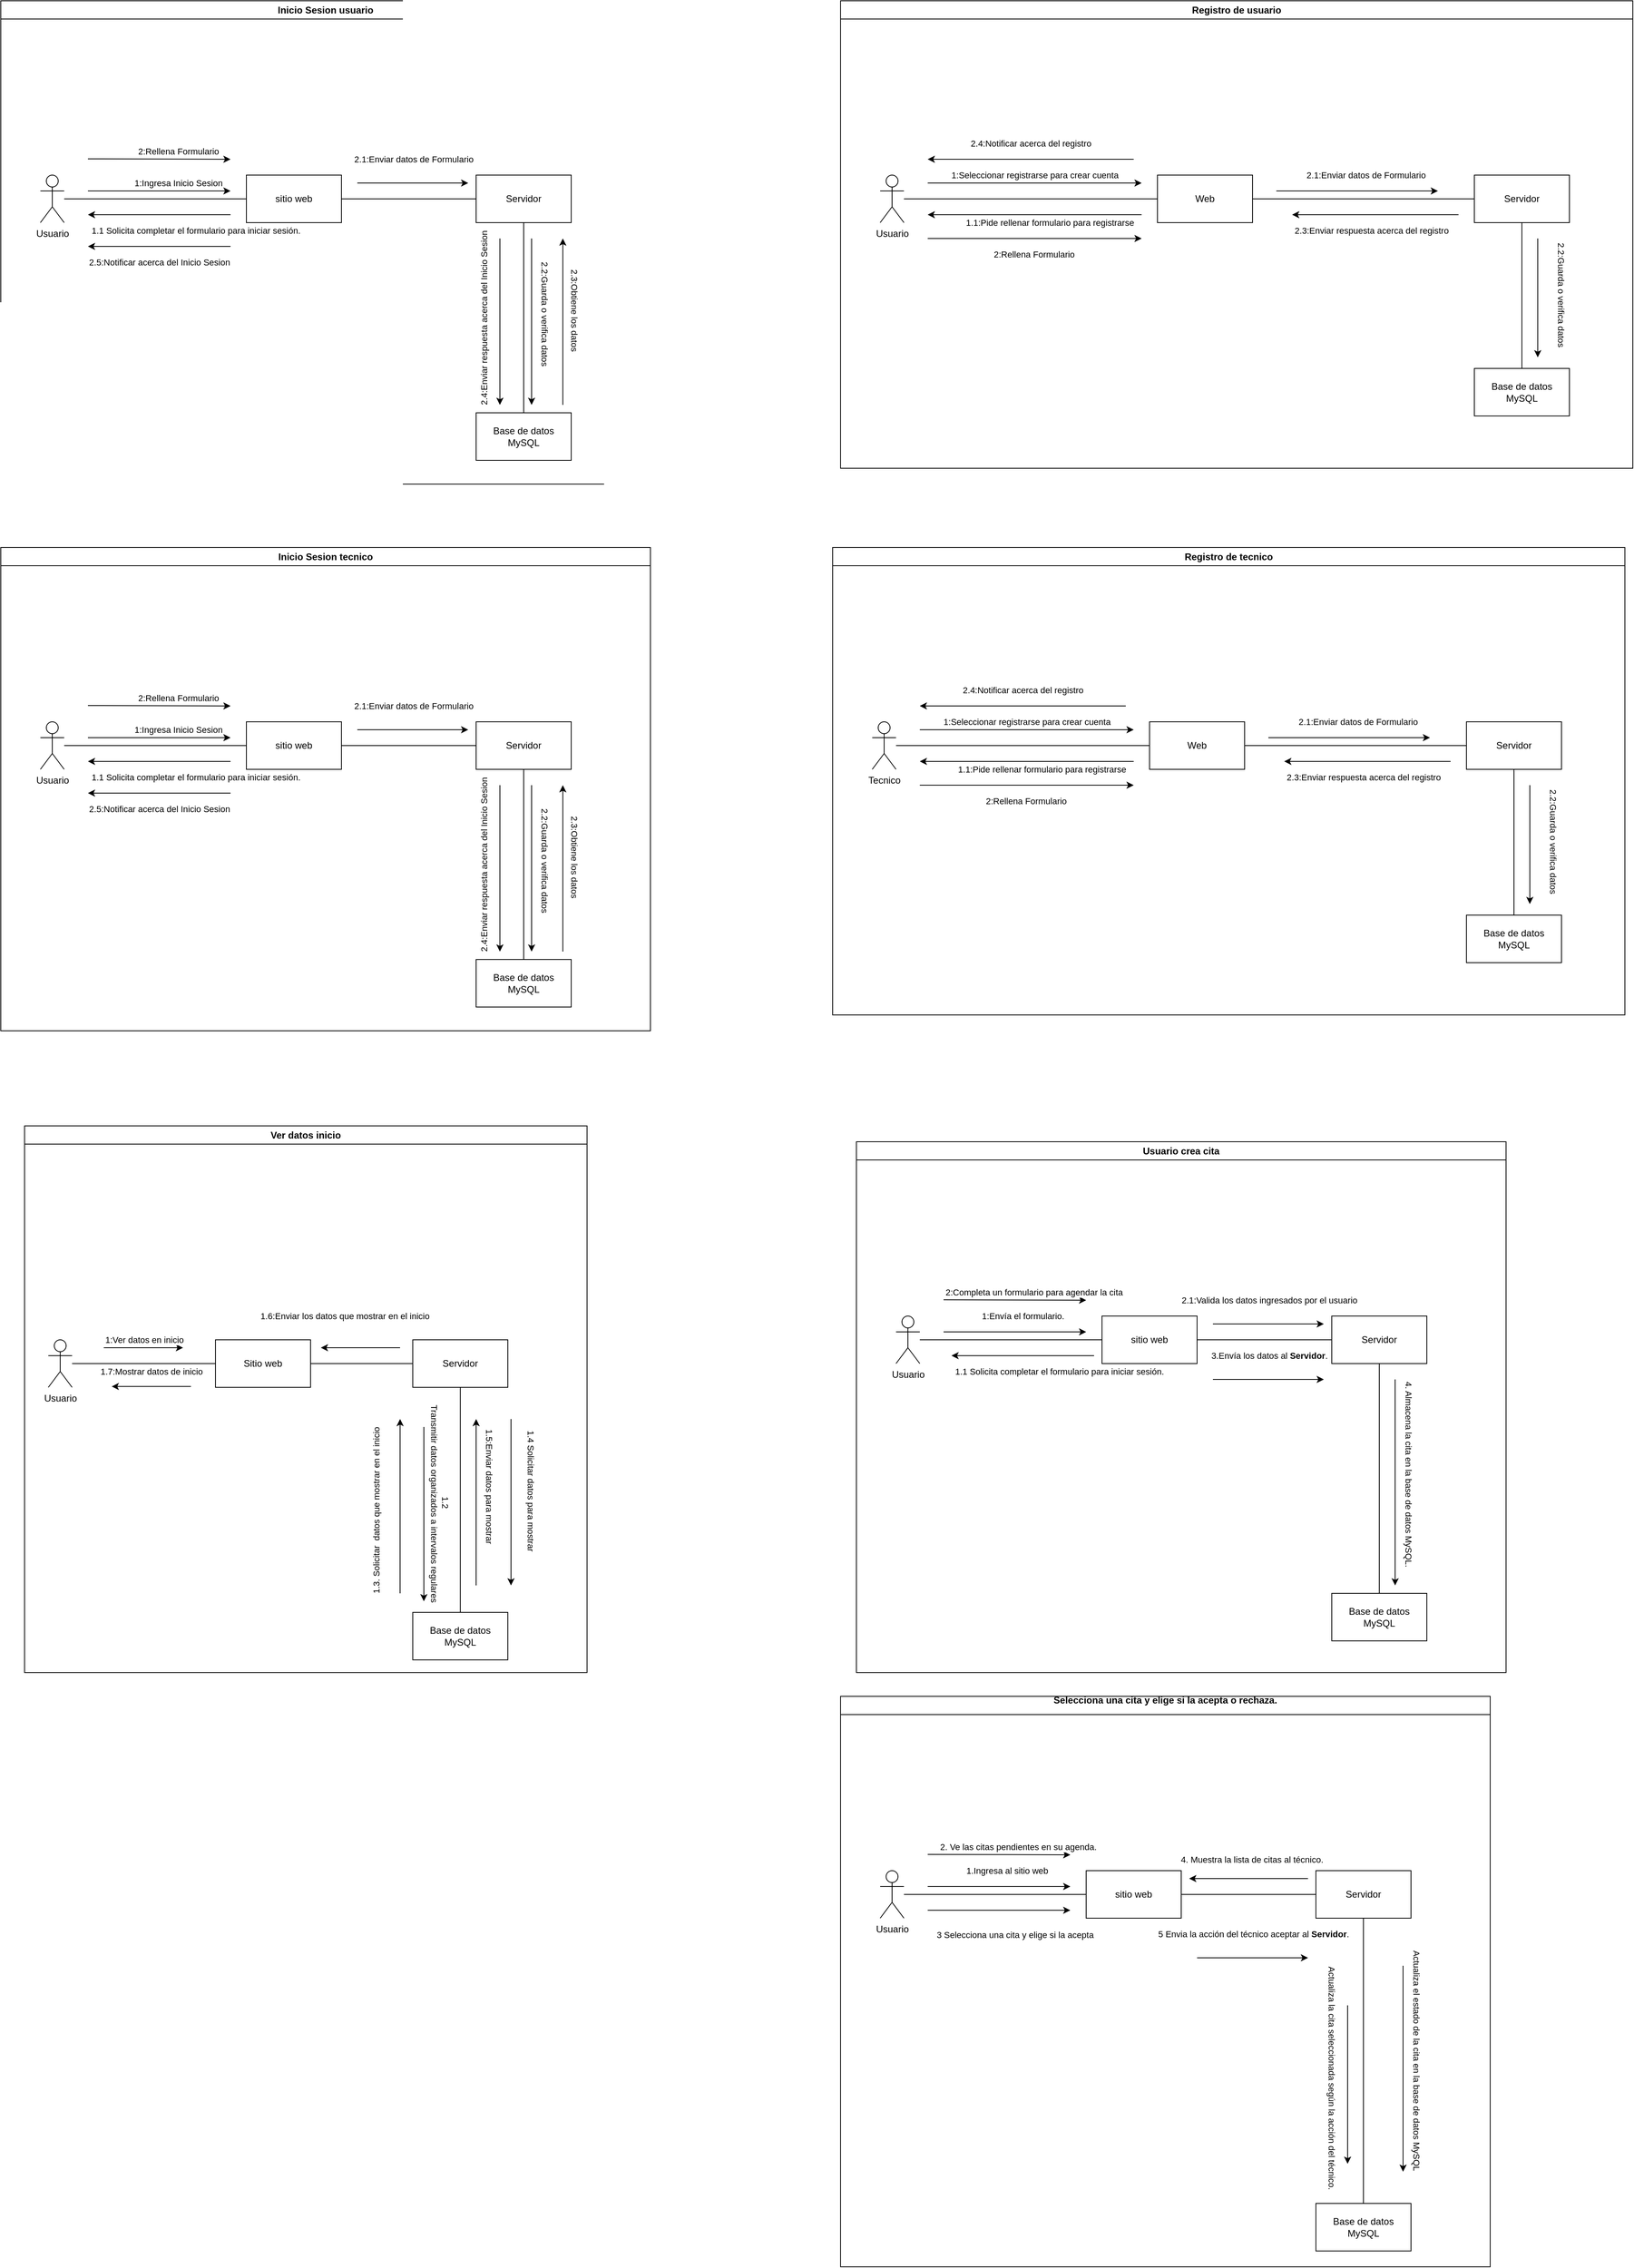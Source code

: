 <mxfile scale="1" border="0" version="24.7.17">
  <diagram id="C5RBs43oDa-KdzZeNtuy" name="Page-1">
    <mxGraphModel dx="3500" dy="1900" grid="1" gridSize="10" guides="1" tooltips="1" connect="1" arrows="1" fold="1" page="1" pageScale="1" pageWidth="827" pageHeight="1169" math="0" shadow="0">
      <root>
        <mxCell id="WIyWlLk6GJQsqaUBKTNV-0" />
        <mxCell id="WIyWlLk6GJQsqaUBKTNV-1" parent="WIyWlLk6GJQsqaUBKTNV-0" />
        <mxCell id="FPn4CzaLcbDFCUE1_Qr--196" value="Registro de usuario" style="swimlane;whiteSpace=wrap;html=1;" parent="WIyWlLk6GJQsqaUBKTNV-1" vertex="1">
          <mxGeometry x="1090" y="600" width="1000" height="590" as="geometry" />
        </mxCell>
        <mxCell id="FPn4CzaLcbDFCUE1_Qr--197" value="Web" style="rounded=0;whiteSpace=wrap;html=1;" parent="FPn4CzaLcbDFCUE1_Qr--196" vertex="1">
          <mxGeometry x="400" y="220" width="120" height="60" as="geometry" />
        </mxCell>
        <mxCell id="FPn4CzaLcbDFCUE1_Qr--198" value="Usuario" style="shape=umlActor;verticalLabelPosition=bottom;verticalAlign=top;html=1;outlineConnect=0;" parent="FPn4CzaLcbDFCUE1_Qr--196" vertex="1">
          <mxGeometry x="50" y="220" width="30" height="60" as="geometry" />
        </mxCell>
        <mxCell id="FPn4CzaLcbDFCUE1_Qr--199" value="" style="endArrow=none;html=1;rounded=0;" parent="FPn4CzaLcbDFCUE1_Qr--196" source="FPn4CzaLcbDFCUE1_Qr--198" target="FPn4CzaLcbDFCUE1_Qr--197" edge="1">
          <mxGeometry width="50" height="50" relative="1" as="geometry">
            <mxPoint x="300" y="220" as="sourcePoint" />
            <mxPoint x="350" y="170" as="targetPoint" />
          </mxGeometry>
        </mxCell>
        <mxCell id="FPn4CzaLcbDFCUE1_Qr--200" value="" style="endArrow=classic;html=1;rounded=0;" parent="FPn4CzaLcbDFCUE1_Qr--196" edge="1">
          <mxGeometry width="50" height="50" relative="1" as="geometry">
            <mxPoint x="110" y="230" as="sourcePoint" />
            <mxPoint x="380" y="230" as="targetPoint" />
          </mxGeometry>
        </mxCell>
        <mxCell id="FPn4CzaLcbDFCUE1_Qr--201" value="1:Seleccionar registrarse para crear cuenta" style="edgeLabel;html=1;align=center;verticalAlign=middle;resizable=0;points=[];" parent="FPn4CzaLcbDFCUE1_Qr--200" vertex="1" connectable="0">
          <mxGeometry x="-0.022" y="3" relative="1" as="geometry">
            <mxPoint x="3" y="-7" as="offset" />
          </mxGeometry>
        </mxCell>
        <mxCell id="FPn4CzaLcbDFCUE1_Qr--202" value="Base de datos MySQL" style="rounded=0;whiteSpace=wrap;html=1;" parent="FPn4CzaLcbDFCUE1_Qr--196" vertex="1">
          <mxGeometry x="800" y="464" width="120" height="60" as="geometry" />
        </mxCell>
        <mxCell id="FPn4CzaLcbDFCUE1_Qr--203" value="Servidor" style="rounded=0;whiteSpace=wrap;html=1;" parent="FPn4CzaLcbDFCUE1_Qr--196" vertex="1">
          <mxGeometry x="800" y="220" width="120" height="60" as="geometry" />
        </mxCell>
        <mxCell id="FPn4CzaLcbDFCUE1_Qr--204" value="" style="endArrow=classic;html=1;rounded=0;" parent="FPn4CzaLcbDFCUE1_Qr--196" edge="1">
          <mxGeometry width="50" height="50" relative="1" as="geometry">
            <mxPoint x="380" y="270" as="sourcePoint" />
            <mxPoint x="110" y="270" as="targetPoint" />
          </mxGeometry>
        </mxCell>
        <mxCell id="FPn4CzaLcbDFCUE1_Qr--205" value="1.1:Pide rellenar formulario para registrarse" style="edgeLabel;html=1;align=center;verticalAlign=middle;resizable=0;points=[];" parent="FPn4CzaLcbDFCUE1_Qr--204" vertex="1" connectable="0">
          <mxGeometry x="-0.022" y="3" relative="1" as="geometry">
            <mxPoint x="16" y="7" as="offset" />
          </mxGeometry>
        </mxCell>
        <mxCell id="FPn4CzaLcbDFCUE1_Qr--206" value="" style="endArrow=classic;html=1;rounded=0;" parent="FPn4CzaLcbDFCUE1_Qr--196" edge="1">
          <mxGeometry width="50" height="50" relative="1" as="geometry">
            <mxPoint x="110" y="300" as="sourcePoint" />
            <mxPoint x="380" y="300" as="targetPoint" />
          </mxGeometry>
        </mxCell>
        <mxCell id="FPn4CzaLcbDFCUE1_Qr--207" value="2:Rellena Formulario" style="edgeLabel;html=1;align=center;verticalAlign=middle;resizable=0;points=[];" parent="FPn4CzaLcbDFCUE1_Qr--206" vertex="1" connectable="0">
          <mxGeometry x="-0.022" y="3" relative="1" as="geometry">
            <mxPoint x="2" y="23" as="offset" />
          </mxGeometry>
        </mxCell>
        <mxCell id="FPn4CzaLcbDFCUE1_Qr--208" value="" style="endArrow=none;html=1;rounded=0;exitX=1;exitY=0.5;exitDx=0;exitDy=0;" parent="FPn4CzaLcbDFCUE1_Qr--196" source="FPn4CzaLcbDFCUE1_Qr--197" target="FPn4CzaLcbDFCUE1_Qr--203" edge="1">
          <mxGeometry width="50" height="50" relative="1" as="geometry">
            <mxPoint x="430" y="220" as="sourcePoint" />
            <mxPoint x="490" y="150" as="targetPoint" />
          </mxGeometry>
        </mxCell>
        <mxCell id="FPn4CzaLcbDFCUE1_Qr--209" value="" style="endArrow=classic;html=1;rounded=0;" parent="FPn4CzaLcbDFCUE1_Qr--196" edge="1">
          <mxGeometry width="50" height="50" relative="1" as="geometry">
            <mxPoint x="550" y="240" as="sourcePoint" />
            <mxPoint x="754" y="240" as="targetPoint" />
          </mxGeometry>
        </mxCell>
        <mxCell id="FPn4CzaLcbDFCUE1_Qr--210" value="2.1:Enviar datos de Formulario" style="edgeLabel;html=1;align=center;verticalAlign=middle;resizable=0;points=[];rotation=0;" parent="FPn4CzaLcbDFCUE1_Qr--209" vertex="1" connectable="0">
          <mxGeometry x="-0.022" y="3" relative="1" as="geometry">
            <mxPoint x="13" y="-17" as="offset" />
          </mxGeometry>
        </mxCell>
        <mxCell id="FPn4CzaLcbDFCUE1_Qr--211" value="" style="endArrow=none;html=1;rounded=0;" parent="FPn4CzaLcbDFCUE1_Qr--196" source="FPn4CzaLcbDFCUE1_Qr--202" target="FPn4CzaLcbDFCUE1_Qr--203" edge="1">
          <mxGeometry width="50" height="50" relative="1" as="geometry">
            <mxPoint x="590" y="210" as="sourcePoint" />
            <mxPoint x="695" y="120" as="targetPoint" />
          </mxGeometry>
        </mxCell>
        <mxCell id="FPn4CzaLcbDFCUE1_Qr--212" value="" style="endArrow=classic;html=1;rounded=0;" parent="FPn4CzaLcbDFCUE1_Qr--196" edge="1">
          <mxGeometry width="50" height="50" relative="1" as="geometry">
            <mxPoint x="780" y="270" as="sourcePoint" />
            <mxPoint x="570" y="270" as="targetPoint" />
          </mxGeometry>
        </mxCell>
        <mxCell id="FPn4CzaLcbDFCUE1_Qr--213" value="2.3:Enviar respuesta acerca del registro" style="edgeLabel;html=1;align=center;verticalAlign=middle;resizable=0;points=[];rotation=0;" parent="FPn4CzaLcbDFCUE1_Qr--212" vertex="1" connectable="0">
          <mxGeometry x="-0.022" y="3" relative="1" as="geometry">
            <mxPoint x="-8" y="17" as="offset" />
          </mxGeometry>
        </mxCell>
        <mxCell id="FPn4CzaLcbDFCUE1_Qr--214" value="" style="endArrow=classic;html=1;rounded=0;" parent="FPn4CzaLcbDFCUE1_Qr--196" edge="1">
          <mxGeometry width="50" height="50" relative="1" as="geometry">
            <mxPoint x="370" y="200" as="sourcePoint" />
            <mxPoint x="110" y="200" as="targetPoint" />
          </mxGeometry>
        </mxCell>
        <mxCell id="FPn4CzaLcbDFCUE1_Qr--215" value="2.4:Notificar acerca del registro" style="edgeLabel;html=1;align=center;verticalAlign=middle;resizable=0;points=[];" parent="FPn4CzaLcbDFCUE1_Qr--214" vertex="1" connectable="0">
          <mxGeometry x="-0.022" y="3" relative="1" as="geometry">
            <mxPoint x="-3" y="-23" as="offset" />
          </mxGeometry>
        </mxCell>
        <mxCell id="FPn4CzaLcbDFCUE1_Qr--216" value="" style="endArrow=classic;html=1;rounded=0;" parent="FPn4CzaLcbDFCUE1_Qr--196" edge="1">
          <mxGeometry width="50" height="50" relative="1" as="geometry">
            <mxPoint x="880" y="300" as="sourcePoint" />
            <mxPoint x="880" y="450" as="targetPoint" />
            <Array as="points" />
          </mxGeometry>
        </mxCell>
        <mxCell id="FPn4CzaLcbDFCUE1_Qr--217" value="2.2:Guarda o verifica datos" style="edgeLabel;html=1;align=center;verticalAlign=middle;resizable=0;points=[];rotation=90;" parent="FPn4CzaLcbDFCUE1_Qr--216" vertex="1" connectable="0">
          <mxGeometry x="-0.022" y="3" relative="1" as="geometry">
            <mxPoint x="27" y="-3" as="offset" />
          </mxGeometry>
        </mxCell>
        <mxCell id="FPn4CzaLcbDFCUE1_Qr--218" value="Inicio Sesion usuario" style="swimlane;whiteSpace=wrap;html=1;" parent="WIyWlLk6GJQsqaUBKTNV-1" vertex="1">
          <mxGeometry x="30" y="600" width="820" height="610" as="geometry" />
        </mxCell>
        <mxCell id="FPn4CzaLcbDFCUE1_Qr--219" value="sitio web" style="rounded=0;whiteSpace=wrap;html=1;" parent="FPn4CzaLcbDFCUE1_Qr--218" vertex="1">
          <mxGeometry x="310" y="220" width="120" height="60" as="geometry" />
        </mxCell>
        <mxCell id="FPn4CzaLcbDFCUE1_Qr--220" value="Usuario" style="shape=umlActor;verticalLabelPosition=bottom;verticalAlign=top;html=1;outlineConnect=0;" parent="FPn4CzaLcbDFCUE1_Qr--218" vertex="1">
          <mxGeometry x="50" y="220" width="30" height="60" as="geometry" />
        </mxCell>
        <mxCell id="FPn4CzaLcbDFCUE1_Qr--221" value="" style="endArrow=none;html=1;rounded=0;" parent="FPn4CzaLcbDFCUE1_Qr--218" source="FPn4CzaLcbDFCUE1_Qr--220" target="FPn4CzaLcbDFCUE1_Qr--219" edge="1">
          <mxGeometry width="50" height="50" relative="1" as="geometry">
            <mxPoint x="300" y="220" as="sourcePoint" />
            <mxPoint x="350" y="170" as="targetPoint" />
          </mxGeometry>
        </mxCell>
        <mxCell id="FPn4CzaLcbDFCUE1_Qr--222" value="" style="endArrow=classic;html=1;rounded=0;" parent="FPn4CzaLcbDFCUE1_Qr--218" edge="1">
          <mxGeometry width="50" height="50" relative="1" as="geometry">
            <mxPoint x="110" y="240" as="sourcePoint" />
            <mxPoint x="290" y="240" as="targetPoint" />
          </mxGeometry>
        </mxCell>
        <mxCell id="FPn4CzaLcbDFCUE1_Qr--223" value="1:Ingresa Inicio Sesion" style="edgeLabel;html=1;align=center;verticalAlign=middle;resizable=0;points=[];" parent="FPn4CzaLcbDFCUE1_Qr--222" vertex="1" connectable="0">
          <mxGeometry x="-0.022" y="3" relative="1" as="geometry">
            <mxPoint x="26" y="-7" as="offset" />
          </mxGeometry>
        </mxCell>
        <mxCell id="FPn4CzaLcbDFCUE1_Qr--224" value="Base de datos&lt;div&gt;MySQL&lt;/div&gt;" style="rounded=0;whiteSpace=wrap;html=1;" parent="FPn4CzaLcbDFCUE1_Qr--218" vertex="1">
          <mxGeometry x="600" y="520" width="120" height="60" as="geometry" />
        </mxCell>
        <mxCell id="FPn4CzaLcbDFCUE1_Qr--225" value="Servidor" style="rounded=0;whiteSpace=wrap;html=1;" parent="FPn4CzaLcbDFCUE1_Qr--218" vertex="1">
          <mxGeometry x="600" y="220" width="120" height="60" as="geometry" />
        </mxCell>
        <mxCell id="FPn4CzaLcbDFCUE1_Qr--226" value="" style="endArrow=classic;html=1;rounded=0;" parent="FPn4CzaLcbDFCUE1_Qr--218" edge="1">
          <mxGeometry width="50" height="50" relative="1" as="geometry">
            <mxPoint x="290" y="270" as="sourcePoint" />
            <mxPoint x="110" y="270" as="targetPoint" />
          </mxGeometry>
        </mxCell>
        <mxCell id="FPn4CzaLcbDFCUE1_Qr--227" value="1.1 Solicita completar el formulario para iniciar sesión." style="edgeLabel;html=1;align=center;verticalAlign=middle;resizable=0;points=[];" parent="FPn4CzaLcbDFCUE1_Qr--226" vertex="1" connectable="0">
          <mxGeometry x="-0.022" y="3" relative="1" as="geometry">
            <mxPoint x="44" y="17" as="offset" />
          </mxGeometry>
        </mxCell>
        <mxCell id="FPn4CzaLcbDFCUE1_Qr--228" value="" style="endArrow=classic;html=1;rounded=0;" parent="FPn4CzaLcbDFCUE1_Qr--218" edge="1">
          <mxGeometry width="50" height="50" relative="1" as="geometry">
            <mxPoint x="110" y="199.5" as="sourcePoint" />
            <mxPoint x="290" y="200" as="targetPoint" />
          </mxGeometry>
        </mxCell>
        <mxCell id="FPn4CzaLcbDFCUE1_Qr--229" value="2:Rellena Formulario" style="edgeLabel;html=1;align=center;verticalAlign=middle;resizable=0;points=[];" parent="FPn4CzaLcbDFCUE1_Qr--228" vertex="1" connectable="0">
          <mxGeometry x="-0.022" y="3" relative="1" as="geometry">
            <mxPoint x="26" y="-7" as="offset" />
          </mxGeometry>
        </mxCell>
        <mxCell id="FPn4CzaLcbDFCUE1_Qr--230" value="" style="endArrow=none;html=1;rounded=0;exitX=1;exitY=0.5;exitDx=0;exitDy=0;" parent="FPn4CzaLcbDFCUE1_Qr--218" source="FPn4CzaLcbDFCUE1_Qr--219" target="FPn4CzaLcbDFCUE1_Qr--225" edge="1">
          <mxGeometry width="50" height="50" relative="1" as="geometry">
            <mxPoint x="430" y="220" as="sourcePoint" />
            <mxPoint x="490" y="150" as="targetPoint" />
          </mxGeometry>
        </mxCell>
        <mxCell id="FPn4CzaLcbDFCUE1_Qr--231" value="" style="endArrow=classic;html=1;rounded=0;" parent="FPn4CzaLcbDFCUE1_Qr--218" edge="1">
          <mxGeometry width="50" height="50" relative="1" as="geometry">
            <mxPoint x="450" y="230" as="sourcePoint" />
            <mxPoint x="590" y="230" as="targetPoint" />
          </mxGeometry>
        </mxCell>
        <mxCell id="FPn4CzaLcbDFCUE1_Qr--232" value="2.1:Enviar datos de Formulario" style="edgeLabel;html=1;align=center;verticalAlign=middle;resizable=0;points=[];rotation=0;" parent="FPn4CzaLcbDFCUE1_Qr--231" vertex="1" connectable="0">
          <mxGeometry x="-0.022" y="3" relative="1" as="geometry">
            <mxPoint x="2" y="-27" as="offset" />
          </mxGeometry>
        </mxCell>
        <mxCell id="FPn4CzaLcbDFCUE1_Qr--233" value="" style="endArrow=none;html=1;rounded=0;exitX=0.5;exitY=0;exitDx=0;exitDy=0;" parent="FPn4CzaLcbDFCUE1_Qr--218" source="FPn4CzaLcbDFCUE1_Qr--224" target="FPn4CzaLcbDFCUE1_Qr--225" edge="1">
          <mxGeometry width="50" height="50" relative="1" as="geometry">
            <mxPoint x="577.6" y="320" as="sourcePoint" />
            <mxPoint x="562.4" y="130" as="targetPoint" />
          </mxGeometry>
        </mxCell>
        <mxCell id="FPn4CzaLcbDFCUE1_Qr--234" value="" style="endArrow=classic;html=1;rounded=0;" parent="FPn4CzaLcbDFCUE1_Qr--218" edge="1">
          <mxGeometry width="50" height="50" relative="1" as="geometry">
            <mxPoint x="630" y="300" as="sourcePoint" />
            <mxPoint x="630" y="510" as="targetPoint" />
          </mxGeometry>
        </mxCell>
        <mxCell id="FPn4CzaLcbDFCUE1_Qr--235" value="2.4:Enviar respuesta acerca del Inicio Sesion" style="edgeLabel;html=1;align=center;verticalAlign=middle;resizable=0;points=[];rotation=-90;" parent="FPn4CzaLcbDFCUE1_Qr--234" vertex="1" connectable="0">
          <mxGeometry x="-0.022" y="3" relative="1" as="geometry">
            <mxPoint x="-23" y="-2" as="offset" />
          </mxGeometry>
        </mxCell>
        <mxCell id="FPn4CzaLcbDFCUE1_Qr--236" value="" style="endArrow=classic;html=1;rounded=0;" parent="FPn4CzaLcbDFCUE1_Qr--218" edge="1">
          <mxGeometry width="50" height="50" relative="1" as="geometry">
            <mxPoint x="290" y="310" as="sourcePoint" />
            <mxPoint x="110" y="310" as="targetPoint" />
          </mxGeometry>
        </mxCell>
        <mxCell id="FPn4CzaLcbDFCUE1_Qr--237" value="2.5:Notificar acerca del Inicio Sesion" style="edgeLabel;html=1;align=center;verticalAlign=middle;resizable=0;points=[];" parent="FPn4CzaLcbDFCUE1_Qr--236" vertex="1" connectable="0">
          <mxGeometry x="-0.022" y="3" relative="1" as="geometry">
            <mxPoint x="-2" y="17" as="offset" />
          </mxGeometry>
        </mxCell>
        <mxCell id="FPn4CzaLcbDFCUE1_Qr--238" value="" style="endArrow=classic;html=1;rounded=0;" parent="FPn4CzaLcbDFCUE1_Qr--218" edge="1">
          <mxGeometry width="50" height="50" relative="1" as="geometry">
            <mxPoint x="670" y="300" as="sourcePoint" />
            <mxPoint x="670" y="510" as="targetPoint" />
            <Array as="points" />
          </mxGeometry>
        </mxCell>
        <mxCell id="FPn4CzaLcbDFCUE1_Qr--239" value="2.2:Guarda o verifica datos" style="edgeLabel;html=1;align=center;verticalAlign=middle;resizable=0;points=[];rotation=90;" parent="FPn4CzaLcbDFCUE1_Qr--238" vertex="1" connectable="0">
          <mxGeometry x="-0.022" y="3" relative="1" as="geometry">
            <mxPoint x="14" y="-8" as="offset" />
          </mxGeometry>
        </mxCell>
        <mxCell id="FPn4CzaLcbDFCUE1_Qr--240" value="" style="endArrow=classic;html=1;rounded=0;" parent="FPn4CzaLcbDFCUE1_Qr--218" edge="1">
          <mxGeometry width="50" height="50" relative="1" as="geometry">
            <mxPoint x="709.43" y="510" as="sourcePoint" />
            <mxPoint x="709.43" y="300" as="targetPoint" />
            <Array as="points">
              <mxPoint x="709.43" y="400" />
            </Array>
          </mxGeometry>
        </mxCell>
        <mxCell id="FPn4CzaLcbDFCUE1_Qr--241" value="2.3:Obtiene los datos" style="edgeLabel;html=1;align=center;verticalAlign=middle;resizable=0;points=[];rotation=90;" parent="FPn4CzaLcbDFCUE1_Qr--240" vertex="1" connectable="0">
          <mxGeometry x="-0.022" y="3" relative="1" as="geometry">
            <mxPoint x="18" y="-17" as="offset" />
          </mxGeometry>
        </mxCell>
        <mxCell id="FPn4CzaLcbDFCUE1_Qr--273" value="Ver datos inicio" style="swimlane;whiteSpace=wrap;html=1;" parent="WIyWlLk6GJQsqaUBKTNV-1" vertex="1">
          <mxGeometry x="60" y="2020" width="710" height="690" as="geometry" />
        </mxCell>
        <mxCell id="FPn4CzaLcbDFCUE1_Qr--274" value="Base de datos MySQL" style="rounded=0;whiteSpace=wrap;html=1;" parent="FPn4CzaLcbDFCUE1_Qr--273" vertex="1">
          <mxGeometry x="490" y="614" width="120" height="60" as="geometry" />
        </mxCell>
        <mxCell id="FPn4CzaLcbDFCUE1_Qr--275" value="Sitio web" style="rounded=0;whiteSpace=wrap;html=1;" parent="FPn4CzaLcbDFCUE1_Qr--273" vertex="1">
          <mxGeometry x="241" y="270" width="120" height="60" as="geometry" />
        </mxCell>
        <mxCell id="FPn4CzaLcbDFCUE1_Qr--276" value="Usuario" style="shape=umlActor;verticalLabelPosition=bottom;verticalAlign=top;html=1;outlineConnect=0;" parent="FPn4CzaLcbDFCUE1_Qr--273" vertex="1">
          <mxGeometry x="30" y="270" width="30" height="60" as="geometry" />
        </mxCell>
        <mxCell id="FPn4CzaLcbDFCUE1_Qr--277" value="" style="endArrow=none;html=1;rounded=0;entryX=0;entryY=0.5;entryDx=0;entryDy=0;" parent="FPn4CzaLcbDFCUE1_Qr--273" source="FPn4CzaLcbDFCUE1_Qr--276" target="FPn4CzaLcbDFCUE1_Qr--275" edge="1">
          <mxGeometry width="50" height="50" relative="1" as="geometry">
            <mxPoint x="100" y="270" as="sourcePoint" />
            <mxPoint x="150" y="220" as="targetPoint" />
          </mxGeometry>
        </mxCell>
        <mxCell id="FPn4CzaLcbDFCUE1_Qr--278" value="Servidor" style="rounded=0;whiteSpace=wrap;html=1;" parent="FPn4CzaLcbDFCUE1_Qr--273" vertex="1">
          <mxGeometry x="490" y="270" width="120" height="60" as="geometry" />
        </mxCell>
        <mxCell id="FPn4CzaLcbDFCUE1_Qr--279" value="" style="endArrow=none;html=1;rounded=0;" parent="FPn4CzaLcbDFCUE1_Qr--273" source="FPn4CzaLcbDFCUE1_Qr--275" target="FPn4CzaLcbDFCUE1_Qr--278" edge="1">
          <mxGeometry width="50" height="50" relative="1" as="geometry">
            <mxPoint x="350" y="250" as="sourcePoint" />
            <mxPoint x="400" y="200" as="targetPoint" />
          </mxGeometry>
        </mxCell>
        <mxCell id="FPn4CzaLcbDFCUE1_Qr--280" value="" style="endArrow=none;html=1;rounded=0;" parent="FPn4CzaLcbDFCUE1_Qr--273" source="FPn4CzaLcbDFCUE1_Qr--274" target="FPn4CzaLcbDFCUE1_Qr--278" edge="1">
          <mxGeometry width="50" height="50" relative="1" as="geometry">
            <mxPoint x="480" y="330" as="sourcePoint" />
            <mxPoint x="530" y="280" as="targetPoint" />
          </mxGeometry>
        </mxCell>
        <mxCell id="FPn4CzaLcbDFCUE1_Qr--281" value="" style="endArrow=classic;html=1;rounded=0;" parent="FPn4CzaLcbDFCUE1_Qr--273" edge="1">
          <mxGeometry width="50" height="50" relative="1" as="geometry">
            <mxPoint x="100" y="280" as="sourcePoint" />
            <mxPoint x="200" y="280" as="targetPoint" />
          </mxGeometry>
        </mxCell>
        <mxCell id="FPn4CzaLcbDFCUE1_Qr--282" value="1:Ver datos en inicio" style="edgeLabel;html=1;align=center;verticalAlign=middle;resizable=0;points=[];" parent="FPn4CzaLcbDFCUE1_Qr--281" vertex="1" connectable="0">
          <mxGeometry x="-0.054" y="3" relative="1" as="geometry">
            <mxPoint x="3" y="-7" as="offset" />
          </mxGeometry>
        </mxCell>
        <mxCell id="FPn4CzaLcbDFCUE1_Qr--287" value="" style="endArrow=classic;html=1;rounded=0;" parent="FPn4CzaLcbDFCUE1_Qr--273" edge="1">
          <mxGeometry width="50" height="50" relative="1" as="geometry">
            <mxPoint x="474" y="590" as="sourcePoint" />
            <mxPoint x="474" y="370" as="targetPoint" />
          </mxGeometry>
        </mxCell>
        <mxCell id="FPn4CzaLcbDFCUE1_Qr--288" value="1.3. Solicitar&amp;nbsp; datos que mostrar en el inicio" style="edgeLabel;html=1;align=center;verticalAlign=middle;resizable=0;points=[];rotation=-90;" parent="FPn4CzaLcbDFCUE1_Qr--287" vertex="1" connectable="0">
          <mxGeometry x="0.585" y="4" relative="1" as="geometry">
            <mxPoint x="-26" y="70" as="offset" />
          </mxGeometry>
        </mxCell>
        <mxCell id="FPn4CzaLcbDFCUE1_Qr--289" value="" style="endArrow=classic;html=1;rounded=0;" parent="FPn4CzaLcbDFCUE1_Qr--273" edge="1">
          <mxGeometry width="50" height="50" relative="1" as="geometry">
            <mxPoint x="504" y="380" as="sourcePoint" />
            <mxPoint x="504" y="600" as="targetPoint" />
          </mxGeometry>
        </mxCell>
        <mxCell id="FPn4CzaLcbDFCUE1_Qr--290" value="1.2&amp;nbsp;&lt;div&gt;Transmitir datos organizados a intervalos regulares&lt;/div&gt;" style="edgeLabel;html=1;align=center;verticalAlign=middle;resizable=0;points=[];rotation=90;" parent="FPn4CzaLcbDFCUE1_Qr--289" vertex="1" connectable="0">
          <mxGeometry x="-0.346" relative="1" as="geometry">
            <mxPoint x="20" y="24" as="offset" />
          </mxGeometry>
        </mxCell>
        <mxCell id="FPn4CzaLcbDFCUE1_Qr--291" value="" style="endArrow=classic;html=1;rounded=0;" parent="FPn4CzaLcbDFCUE1_Qr--273" edge="1">
          <mxGeometry width="50" height="50" relative="1" as="geometry">
            <mxPoint x="614" y="370" as="sourcePoint" />
            <mxPoint x="614" y="580" as="targetPoint" />
          </mxGeometry>
        </mxCell>
        <mxCell id="FPn4CzaLcbDFCUE1_Qr--292" value="1.4 Solicitar datos para mostrar" style="edgeLabel;html=1;align=center;verticalAlign=middle;resizable=0;points=[];rotation=90;" parent="FPn4CzaLcbDFCUE1_Qr--291" vertex="1" connectable="0">
          <mxGeometry x="0.383" relative="1" as="geometry">
            <mxPoint x="25" y="-55" as="offset" />
          </mxGeometry>
        </mxCell>
        <mxCell id="FPn4CzaLcbDFCUE1_Qr--293" value="" style="endArrow=classic;html=1;rounded=0;" parent="FPn4CzaLcbDFCUE1_Qr--273" edge="1">
          <mxGeometry width="50" height="50" relative="1" as="geometry">
            <mxPoint x="570" y="580" as="sourcePoint" />
            <mxPoint x="570" y="370" as="targetPoint" />
          </mxGeometry>
        </mxCell>
        <mxCell id="FPn4CzaLcbDFCUE1_Qr--294" value="1.5:Enviar datos para mostrar" style="edgeLabel;html=1;align=center;verticalAlign=middle;resizable=0;points=[];rotation=90;" parent="FPn4CzaLcbDFCUE1_Qr--293" vertex="1" connectable="0">
          <mxGeometry x="0.412" y="-2" relative="1" as="geometry">
            <mxPoint x="15" y="23" as="offset" />
          </mxGeometry>
        </mxCell>
        <mxCell id="FPn4CzaLcbDFCUE1_Qr--295" value="" style="endArrow=classic;html=1;rounded=0;" parent="FPn4CzaLcbDFCUE1_Qr--273" edge="1">
          <mxGeometry width="50" height="50" relative="1" as="geometry">
            <mxPoint x="474" y="280" as="sourcePoint" />
            <mxPoint x="374" y="280" as="targetPoint" />
          </mxGeometry>
        </mxCell>
        <mxCell id="FPn4CzaLcbDFCUE1_Qr--296" value="1.6:Enviar los datos que mostrar en el inicio" style="edgeLabel;html=1;align=center;verticalAlign=middle;resizable=0;points=[];rotation=0;" parent="FPn4CzaLcbDFCUE1_Qr--295" vertex="1" connectable="0">
          <mxGeometry x="-0.212" relative="1" as="geometry">
            <mxPoint x="-31" y="-40" as="offset" />
          </mxGeometry>
        </mxCell>
        <mxCell id="FPn4CzaLcbDFCUE1_Qr--297" value="" style="endArrow=classic;html=1;rounded=0;" parent="FPn4CzaLcbDFCUE1_Qr--273" edge="1">
          <mxGeometry width="50" height="50" relative="1" as="geometry">
            <mxPoint x="210" y="328.89" as="sourcePoint" />
            <mxPoint x="110" y="328.89" as="targetPoint" />
          </mxGeometry>
        </mxCell>
        <mxCell id="FPn4CzaLcbDFCUE1_Qr--298" value="1.7:Mostrar datos de inicio" style="edgeLabel;html=1;align=center;verticalAlign=middle;resizable=0;points=[];" parent="FPn4CzaLcbDFCUE1_Qr--297" vertex="1" connectable="0">
          <mxGeometry x="-0.373" y="-4" relative="1" as="geometry">
            <mxPoint x="-19" y="-15" as="offset" />
          </mxGeometry>
        </mxCell>
        <mxCell id="FPn4CzaLcbDFCUE1_Qr--325" value="Inicio Sesion tecnico" style="swimlane;whiteSpace=wrap;html=1;" parent="WIyWlLk6GJQsqaUBKTNV-1" vertex="1">
          <mxGeometry x="30" y="1290" width="820" height="610" as="geometry" />
        </mxCell>
        <mxCell id="FPn4CzaLcbDFCUE1_Qr--326" value="sitio web" style="rounded=0;whiteSpace=wrap;html=1;" parent="FPn4CzaLcbDFCUE1_Qr--325" vertex="1">
          <mxGeometry x="310" y="220" width="120" height="60" as="geometry" />
        </mxCell>
        <mxCell id="FPn4CzaLcbDFCUE1_Qr--327" value="Usuario" style="shape=umlActor;verticalLabelPosition=bottom;verticalAlign=top;html=1;outlineConnect=0;" parent="FPn4CzaLcbDFCUE1_Qr--325" vertex="1">
          <mxGeometry x="50" y="220" width="30" height="60" as="geometry" />
        </mxCell>
        <mxCell id="FPn4CzaLcbDFCUE1_Qr--328" value="" style="endArrow=none;html=1;rounded=0;" parent="FPn4CzaLcbDFCUE1_Qr--325" source="FPn4CzaLcbDFCUE1_Qr--327" target="FPn4CzaLcbDFCUE1_Qr--326" edge="1">
          <mxGeometry width="50" height="50" relative="1" as="geometry">
            <mxPoint x="300" y="220" as="sourcePoint" />
            <mxPoint x="350" y="170" as="targetPoint" />
          </mxGeometry>
        </mxCell>
        <mxCell id="FPn4CzaLcbDFCUE1_Qr--329" value="" style="endArrow=classic;html=1;rounded=0;" parent="FPn4CzaLcbDFCUE1_Qr--325" edge="1">
          <mxGeometry width="50" height="50" relative="1" as="geometry">
            <mxPoint x="110" y="240" as="sourcePoint" />
            <mxPoint x="290" y="240" as="targetPoint" />
          </mxGeometry>
        </mxCell>
        <mxCell id="FPn4CzaLcbDFCUE1_Qr--330" value="1:Ingresa Inicio Sesion" style="edgeLabel;html=1;align=center;verticalAlign=middle;resizable=0;points=[];" parent="FPn4CzaLcbDFCUE1_Qr--329" vertex="1" connectable="0">
          <mxGeometry x="-0.022" y="3" relative="1" as="geometry">
            <mxPoint x="26" y="-7" as="offset" />
          </mxGeometry>
        </mxCell>
        <mxCell id="FPn4CzaLcbDFCUE1_Qr--331" value="Base de datos&lt;div&gt;MySQL&lt;/div&gt;" style="rounded=0;whiteSpace=wrap;html=1;" parent="FPn4CzaLcbDFCUE1_Qr--325" vertex="1">
          <mxGeometry x="600" y="520" width="120" height="60" as="geometry" />
        </mxCell>
        <mxCell id="FPn4CzaLcbDFCUE1_Qr--332" value="Servidor" style="rounded=0;whiteSpace=wrap;html=1;" parent="FPn4CzaLcbDFCUE1_Qr--325" vertex="1">
          <mxGeometry x="600" y="220" width="120" height="60" as="geometry" />
        </mxCell>
        <mxCell id="FPn4CzaLcbDFCUE1_Qr--333" value="" style="endArrow=classic;html=1;rounded=0;" parent="FPn4CzaLcbDFCUE1_Qr--325" edge="1">
          <mxGeometry width="50" height="50" relative="1" as="geometry">
            <mxPoint x="290" y="270" as="sourcePoint" />
            <mxPoint x="110" y="270" as="targetPoint" />
          </mxGeometry>
        </mxCell>
        <mxCell id="FPn4CzaLcbDFCUE1_Qr--334" value="1.1 Solicita completar el formulario para iniciar sesión." style="edgeLabel;html=1;align=center;verticalAlign=middle;resizable=0;points=[];" parent="FPn4CzaLcbDFCUE1_Qr--333" vertex="1" connectable="0">
          <mxGeometry x="-0.022" y="3" relative="1" as="geometry">
            <mxPoint x="44" y="17" as="offset" />
          </mxGeometry>
        </mxCell>
        <mxCell id="FPn4CzaLcbDFCUE1_Qr--335" value="" style="endArrow=classic;html=1;rounded=0;" parent="FPn4CzaLcbDFCUE1_Qr--325" edge="1">
          <mxGeometry width="50" height="50" relative="1" as="geometry">
            <mxPoint x="110" y="199.5" as="sourcePoint" />
            <mxPoint x="290" y="200" as="targetPoint" />
          </mxGeometry>
        </mxCell>
        <mxCell id="FPn4CzaLcbDFCUE1_Qr--336" value="2:Rellena Formulario" style="edgeLabel;html=1;align=center;verticalAlign=middle;resizable=0;points=[];" parent="FPn4CzaLcbDFCUE1_Qr--335" vertex="1" connectable="0">
          <mxGeometry x="-0.022" y="3" relative="1" as="geometry">
            <mxPoint x="26" y="-7" as="offset" />
          </mxGeometry>
        </mxCell>
        <mxCell id="FPn4CzaLcbDFCUE1_Qr--337" value="" style="endArrow=none;html=1;rounded=0;exitX=1;exitY=0.5;exitDx=0;exitDy=0;" parent="FPn4CzaLcbDFCUE1_Qr--325" source="FPn4CzaLcbDFCUE1_Qr--326" target="FPn4CzaLcbDFCUE1_Qr--332" edge="1">
          <mxGeometry width="50" height="50" relative="1" as="geometry">
            <mxPoint x="430" y="220" as="sourcePoint" />
            <mxPoint x="490" y="150" as="targetPoint" />
          </mxGeometry>
        </mxCell>
        <mxCell id="FPn4CzaLcbDFCUE1_Qr--338" value="" style="endArrow=classic;html=1;rounded=0;" parent="FPn4CzaLcbDFCUE1_Qr--325" edge="1">
          <mxGeometry width="50" height="50" relative="1" as="geometry">
            <mxPoint x="450" y="230" as="sourcePoint" />
            <mxPoint x="590" y="230" as="targetPoint" />
          </mxGeometry>
        </mxCell>
        <mxCell id="FPn4CzaLcbDFCUE1_Qr--339" value="2.1:Enviar datos de Formulario" style="edgeLabel;html=1;align=center;verticalAlign=middle;resizable=0;points=[];rotation=0;" parent="FPn4CzaLcbDFCUE1_Qr--338" vertex="1" connectable="0">
          <mxGeometry x="-0.022" y="3" relative="1" as="geometry">
            <mxPoint x="2" y="-27" as="offset" />
          </mxGeometry>
        </mxCell>
        <mxCell id="FPn4CzaLcbDFCUE1_Qr--340" value="" style="endArrow=none;html=1;rounded=0;exitX=0.5;exitY=0;exitDx=0;exitDy=0;" parent="FPn4CzaLcbDFCUE1_Qr--325" source="FPn4CzaLcbDFCUE1_Qr--331" target="FPn4CzaLcbDFCUE1_Qr--332" edge="1">
          <mxGeometry width="50" height="50" relative="1" as="geometry">
            <mxPoint x="577.6" y="320" as="sourcePoint" />
            <mxPoint x="562.4" y="130" as="targetPoint" />
          </mxGeometry>
        </mxCell>
        <mxCell id="FPn4CzaLcbDFCUE1_Qr--341" value="" style="endArrow=classic;html=1;rounded=0;" parent="FPn4CzaLcbDFCUE1_Qr--325" edge="1">
          <mxGeometry width="50" height="50" relative="1" as="geometry">
            <mxPoint x="630" y="300" as="sourcePoint" />
            <mxPoint x="630" y="510" as="targetPoint" />
          </mxGeometry>
        </mxCell>
        <mxCell id="FPn4CzaLcbDFCUE1_Qr--342" value="2.4:Enviar respuesta acerca del Inicio Sesion" style="edgeLabel;html=1;align=center;verticalAlign=middle;resizable=0;points=[];rotation=-90;" parent="FPn4CzaLcbDFCUE1_Qr--341" vertex="1" connectable="0">
          <mxGeometry x="-0.022" y="3" relative="1" as="geometry">
            <mxPoint x="-23" y="-2" as="offset" />
          </mxGeometry>
        </mxCell>
        <mxCell id="FPn4CzaLcbDFCUE1_Qr--343" value="" style="endArrow=classic;html=1;rounded=0;" parent="FPn4CzaLcbDFCUE1_Qr--325" edge="1">
          <mxGeometry width="50" height="50" relative="1" as="geometry">
            <mxPoint x="290" y="310" as="sourcePoint" />
            <mxPoint x="110" y="310" as="targetPoint" />
          </mxGeometry>
        </mxCell>
        <mxCell id="FPn4CzaLcbDFCUE1_Qr--344" value="2.5:Notificar acerca del Inicio Sesion" style="edgeLabel;html=1;align=center;verticalAlign=middle;resizable=0;points=[];" parent="FPn4CzaLcbDFCUE1_Qr--343" vertex="1" connectable="0">
          <mxGeometry x="-0.022" y="3" relative="1" as="geometry">
            <mxPoint x="-2" y="17" as="offset" />
          </mxGeometry>
        </mxCell>
        <mxCell id="FPn4CzaLcbDFCUE1_Qr--345" value="" style="endArrow=classic;html=1;rounded=0;" parent="FPn4CzaLcbDFCUE1_Qr--325" edge="1">
          <mxGeometry width="50" height="50" relative="1" as="geometry">
            <mxPoint x="670" y="300" as="sourcePoint" />
            <mxPoint x="670" y="510" as="targetPoint" />
            <Array as="points" />
          </mxGeometry>
        </mxCell>
        <mxCell id="FPn4CzaLcbDFCUE1_Qr--346" value="2.2:Guarda o verifica datos" style="edgeLabel;html=1;align=center;verticalAlign=middle;resizable=0;points=[];rotation=90;" parent="FPn4CzaLcbDFCUE1_Qr--345" vertex="1" connectable="0">
          <mxGeometry x="-0.022" y="3" relative="1" as="geometry">
            <mxPoint x="14" y="-8" as="offset" />
          </mxGeometry>
        </mxCell>
        <mxCell id="FPn4CzaLcbDFCUE1_Qr--347" value="" style="endArrow=classic;html=1;rounded=0;" parent="FPn4CzaLcbDFCUE1_Qr--325" edge="1">
          <mxGeometry width="50" height="50" relative="1" as="geometry">
            <mxPoint x="709.43" y="510" as="sourcePoint" />
            <mxPoint x="709.43" y="300" as="targetPoint" />
            <Array as="points">
              <mxPoint x="709.43" y="400" />
            </Array>
          </mxGeometry>
        </mxCell>
        <mxCell id="FPn4CzaLcbDFCUE1_Qr--348" value="2.3:Obtiene los datos" style="edgeLabel;html=1;align=center;verticalAlign=middle;resizable=0;points=[];rotation=90;" parent="FPn4CzaLcbDFCUE1_Qr--347" vertex="1" connectable="0">
          <mxGeometry x="-0.022" y="3" relative="1" as="geometry">
            <mxPoint x="18" y="-17" as="offset" />
          </mxGeometry>
        </mxCell>
        <mxCell id="FPn4CzaLcbDFCUE1_Qr--349" value="Registro de tecnico" style="swimlane;whiteSpace=wrap;html=1;" parent="WIyWlLk6GJQsqaUBKTNV-1" vertex="1">
          <mxGeometry x="1080" y="1290" width="1000" height="590" as="geometry" />
        </mxCell>
        <mxCell id="FPn4CzaLcbDFCUE1_Qr--350" value="Web" style="rounded=0;whiteSpace=wrap;html=1;" parent="FPn4CzaLcbDFCUE1_Qr--349" vertex="1">
          <mxGeometry x="400" y="220" width="120" height="60" as="geometry" />
        </mxCell>
        <mxCell id="FPn4CzaLcbDFCUE1_Qr--351" value="Tecnico" style="shape=umlActor;verticalLabelPosition=bottom;verticalAlign=top;html=1;outlineConnect=0;" parent="FPn4CzaLcbDFCUE1_Qr--349" vertex="1">
          <mxGeometry x="50" y="220" width="30" height="60" as="geometry" />
        </mxCell>
        <mxCell id="FPn4CzaLcbDFCUE1_Qr--352" value="" style="endArrow=none;html=1;rounded=0;" parent="FPn4CzaLcbDFCUE1_Qr--349" source="FPn4CzaLcbDFCUE1_Qr--351" target="FPn4CzaLcbDFCUE1_Qr--350" edge="1">
          <mxGeometry width="50" height="50" relative="1" as="geometry">
            <mxPoint x="300" y="220" as="sourcePoint" />
            <mxPoint x="350" y="170" as="targetPoint" />
          </mxGeometry>
        </mxCell>
        <mxCell id="FPn4CzaLcbDFCUE1_Qr--353" value="" style="endArrow=classic;html=1;rounded=0;" parent="FPn4CzaLcbDFCUE1_Qr--349" edge="1">
          <mxGeometry width="50" height="50" relative="1" as="geometry">
            <mxPoint x="110" y="230" as="sourcePoint" />
            <mxPoint x="380" y="230" as="targetPoint" />
          </mxGeometry>
        </mxCell>
        <mxCell id="FPn4CzaLcbDFCUE1_Qr--354" value="1:Seleccionar registrarse para crear cuenta" style="edgeLabel;html=1;align=center;verticalAlign=middle;resizable=0;points=[];" parent="FPn4CzaLcbDFCUE1_Qr--353" vertex="1" connectable="0">
          <mxGeometry x="-0.022" y="3" relative="1" as="geometry">
            <mxPoint x="3" y="-7" as="offset" />
          </mxGeometry>
        </mxCell>
        <mxCell id="FPn4CzaLcbDFCUE1_Qr--355" value="Base de datos MySQL" style="rounded=0;whiteSpace=wrap;html=1;" parent="FPn4CzaLcbDFCUE1_Qr--349" vertex="1">
          <mxGeometry x="800" y="464" width="120" height="60" as="geometry" />
        </mxCell>
        <mxCell id="FPn4CzaLcbDFCUE1_Qr--356" value="Servidor" style="rounded=0;whiteSpace=wrap;html=1;" parent="FPn4CzaLcbDFCUE1_Qr--349" vertex="1">
          <mxGeometry x="800" y="220" width="120" height="60" as="geometry" />
        </mxCell>
        <mxCell id="FPn4CzaLcbDFCUE1_Qr--357" value="" style="endArrow=classic;html=1;rounded=0;" parent="FPn4CzaLcbDFCUE1_Qr--349" edge="1">
          <mxGeometry width="50" height="50" relative="1" as="geometry">
            <mxPoint x="380" y="270" as="sourcePoint" />
            <mxPoint x="110" y="270" as="targetPoint" />
          </mxGeometry>
        </mxCell>
        <mxCell id="FPn4CzaLcbDFCUE1_Qr--358" value="1.1:Pide rellenar formulario para registrarse" style="edgeLabel;html=1;align=center;verticalAlign=middle;resizable=0;points=[];" parent="FPn4CzaLcbDFCUE1_Qr--357" vertex="1" connectable="0">
          <mxGeometry x="-0.022" y="3" relative="1" as="geometry">
            <mxPoint x="16" y="7" as="offset" />
          </mxGeometry>
        </mxCell>
        <mxCell id="FPn4CzaLcbDFCUE1_Qr--359" value="" style="endArrow=classic;html=1;rounded=0;" parent="FPn4CzaLcbDFCUE1_Qr--349" edge="1">
          <mxGeometry width="50" height="50" relative="1" as="geometry">
            <mxPoint x="110" y="300" as="sourcePoint" />
            <mxPoint x="380" y="300" as="targetPoint" />
          </mxGeometry>
        </mxCell>
        <mxCell id="FPn4CzaLcbDFCUE1_Qr--360" value="2:Rellena Formulario" style="edgeLabel;html=1;align=center;verticalAlign=middle;resizable=0;points=[];" parent="FPn4CzaLcbDFCUE1_Qr--359" vertex="1" connectable="0">
          <mxGeometry x="-0.022" y="3" relative="1" as="geometry">
            <mxPoint x="2" y="23" as="offset" />
          </mxGeometry>
        </mxCell>
        <mxCell id="FPn4CzaLcbDFCUE1_Qr--361" value="" style="endArrow=none;html=1;rounded=0;exitX=1;exitY=0.5;exitDx=0;exitDy=0;" parent="FPn4CzaLcbDFCUE1_Qr--349" source="FPn4CzaLcbDFCUE1_Qr--350" target="FPn4CzaLcbDFCUE1_Qr--356" edge="1">
          <mxGeometry width="50" height="50" relative="1" as="geometry">
            <mxPoint x="430" y="220" as="sourcePoint" />
            <mxPoint x="490" y="150" as="targetPoint" />
          </mxGeometry>
        </mxCell>
        <mxCell id="FPn4CzaLcbDFCUE1_Qr--362" value="" style="endArrow=classic;html=1;rounded=0;" parent="FPn4CzaLcbDFCUE1_Qr--349" edge="1">
          <mxGeometry width="50" height="50" relative="1" as="geometry">
            <mxPoint x="550" y="240" as="sourcePoint" />
            <mxPoint x="754" y="240" as="targetPoint" />
          </mxGeometry>
        </mxCell>
        <mxCell id="FPn4CzaLcbDFCUE1_Qr--363" value="2.1:Enviar datos de Formulario" style="edgeLabel;html=1;align=center;verticalAlign=middle;resizable=0;points=[];rotation=0;" parent="FPn4CzaLcbDFCUE1_Qr--362" vertex="1" connectable="0">
          <mxGeometry x="-0.022" y="3" relative="1" as="geometry">
            <mxPoint x="13" y="-17" as="offset" />
          </mxGeometry>
        </mxCell>
        <mxCell id="FPn4CzaLcbDFCUE1_Qr--364" value="" style="endArrow=none;html=1;rounded=0;" parent="FPn4CzaLcbDFCUE1_Qr--349" source="FPn4CzaLcbDFCUE1_Qr--355" target="FPn4CzaLcbDFCUE1_Qr--356" edge="1">
          <mxGeometry width="50" height="50" relative="1" as="geometry">
            <mxPoint x="590" y="210" as="sourcePoint" />
            <mxPoint x="695" y="120" as="targetPoint" />
          </mxGeometry>
        </mxCell>
        <mxCell id="FPn4CzaLcbDFCUE1_Qr--365" value="" style="endArrow=classic;html=1;rounded=0;" parent="FPn4CzaLcbDFCUE1_Qr--349" edge="1">
          <mxGeometry width="50" height="50" relative="1" as="geometry">
            <mxPoint x="780" y="270" as="sourcePoint" />
            <mxPoint x="570" y="270" as="targetPoint" />
          </mxGeometry>
        </mxCell>
        <mxCell id="FPn4CzaLcbDFCUE1_Qr--366" value="2.3:Enviar respuesta acerca del registro" style="edgeLabel;html=1;align=center;verticalAlign=middle;resizable=0;points=[];rotation=0;" parent="FPn4CzaLcbDFCUE1_Qr--365" vertex="1" connectable="0">
          <mxGeometry x="-0.022" y="3" relative="1" as="geometry">
            <mxPoint x="-8" y="17" as="offset" />
          </mxGeometry>
        </mxCell>
        <mxCell id="FPn4CzaLcbDFCUE1_Qr--367" value="" style="endArrow=classic;html=1;rounded=0;" parent="FPn4CzaLcbDFCUE1_Qr--349" edge="1">
          <mxGeometry width="50" height="50" relative="1" as="geometry">
            <mxPoint x="370" y="200" as="sourcePoint" />
            <mxPoint x="110" y="200" as="targetPoint" />
          </mxGeometry>
        </mxCell>
        <mxCell id="FPn4CzaLcbDFCUE1_Qr--368" value="2.4:Notificar acerca del registro" style="edgeLabel;html=1;align=center;verticalAlign=middle;resizable=0;points=[];" parent="FPn4CzaLcbDFCUE1_Qr--367" vertex="1" connectable="0">
          <mxGeometry x="-0.022" y="3" relative="1" as="geometry">
            <mxPoint x="-3" y="-23" as="offset" />
          </mxGeometry>
        </mxCell>
        <mxCell id="FPn4CzaLcbDFCUE1_Qr--369" value="" style="endArrow=classic;html=1;rounded=0;" parent="FPn4CzaLcbDFCUE1_Qr--349" edge="1">
          <mxGeometry width="50" height="50" relative="1" as="geometry">
            <mxPoint x="880" y="300" as="sourcePoint" />
            <mxPoint x="880" y="450" as="targetPoint" />
            <Array as="points" />
          </mxGeometry>
        </mxCell>
        <mxCell id="FPn4CzaLcbDFCUE1_Qr--370" value="2.2:Guarda o verifica datos" style="edgeLabel;html=1;align=center;verticalAlign=middle;resizable=0;points=[];rotation=90;" parent="FPn4CzaLcbDFCUE1_Qr--369" vertex="1" connectable="0">
          <mxGeometry x="-0.022" y="3" relative="1" as="geometry">
            <mxPoint x="27" y="-3" as="offset" />
          </mxGeometry>
        </mxCell>
        <mxCell id="BIdblnHSLrsxqqA18FzJ-0" value="&#xa;Selecciona una cita y elige si la acepta o rechaza.&#xa;&#xa;" style="swimlane;whiteSpace=wrap;html=1;" vertex="1" parent="WIyWlLk6GJQsqaUBKTNV-1">
          <mxGeometry x="1090" y="2740" width="820" height="720" as="geometry" />
        </mxCell>
        <mxCell id="BIdblnHSLrsxqqA18FzJ-1" value="sitio web" style="rounded=0;whiteSpace=wrap;html=1;" vertex="1" parent="BIdblnHSLrsxqqA18FzJ-0">
          <mxGeometry x="310" y="220" width="120" height="60" as="geometry" />
        </mxCell>
        <mxCell id="BIdblnHSLrsxqqA18FzJ-2" value="Usuario" style="shape=umlActor;verticalLabelPosition=bottom;verticalAlign=top;html=1;outlineConnect=0;" vertex="1" parent="BIdblnHSLrsxqqA18FzJ-0">
          <mxGeometry x="50" y="220" width="30" height="60" as="geometry" />
        </mxCell>
        <mxCell id="BIdblnHSLrsxqqA18FzJ-3" value="" style="endArrow=none;html=1;rounded=0;" edge="1" parent="BIdblnHSLrsxqqA18FzJ-0" source="BIdblnHSLrsxqqA18FzJ-2" target="BIdblnHSLrsxqqA18FzJ-1">
          <mxGeometry width="50" height="50" relative="1" as="geometry">
            <mxPoint x="300" y="220" as="sourcePoint" />
            <mxPoint x="350" y="170" as="targetPoint" />
          </mxGeometry>
        </mxCell>
        <mxCell id="BIdblnHSLrsxqqA18FzJ-4" value="" style="endArrow=classic;html=1;rounded=0;" edge="1" parent="BIdblnHSLrsxqqA18FzJ-0">
          <mxGeometry width="50" height="50" relative="1" as="geometry">
            <mxPoint x="110" y="240" as="sourcePoint" />
            <mxPoint x="290" y="240" as="targetPoint" />
          </mxGeometry>
        </mxCell>
        <mxCell id="BIdblnHSLrsxqqA18FzJ-5" value="1.Ingresa al sitio web" style="edgeLabel;html=1;align=center;verticalAlign=middle;resizable=0;points=[];" vertex="1" connectable="0" parent="BIdblnHSLrsxqqA18FzJ-4">
          <mxGeometry x="-0.022" y="3" relative="1" as="geometry">
            <mxPoint x="12" y="-17" as="offset" />
          </mxGeometry>
        </mxCell>
        <mxCell id="BIdblnHSLrsxqqA18FzJ-6" value="Base de datos&lt;div&gt;MySQL&lt;/div&gt;" style="rounded=0;whiteSpace=wrap;html=1;" vertex="1" parent="BIdblnHSLrsxqqA18FzJ-0">
          <mxGeometry x="600" y="640" width="120" height="60" as="geometry" />
        </mxCell>
        <mxCell id="BIdblnHSLrsxqqA18FzJ-7" value="Servidor" style="rounded=0;whiteSpace=wrap;html=1;" vertex="1" parent="BIdblnHSLrsxqqA18FzJ-0">
          <mxGeometry x="600" y="220" width="120" height="60" as="geometry" />
        </mxCell>
        <mxCell id="BIdblnHSLrsxqqA18FzJ-10" value="" style="endArrow=classic;html=1;rounded=0;" edge="1" parent="BIdblnHSLrsxqqA18FzJ-0">
          <mxGeometry width="50" height="50" relative="1" as="geometry">
            <mxPoint x="110" y="199.5" as="sourcePoint" />
            <mxPoint x="290" y="200" as="targetPoint" />
          </mxGeometry>
        </mxCell>
        <mxCell id="BIdblnHSLrsxqqA18FzJ-11" value="2. Ve las citas pendientes en su agenda." style="edgeLabel;html=1;align=center;verticalAlign=middle;resizable=0;points=[];" vertex="1" connectable="0" parent="BIdblnHSLrsxqqA18FzJ-10">
          <mxGeometry x="-0.022" y="3" relative="1" as="geometry">
            <mxPoint x="26" y="-7" as="offset" />
          </mxGeometry>
        </mxCell>
        <mxCell id="BIdblnHSLrsxqqA18FzJ-12" value="" style="endArrow=none;html=1;rounded=0;exitX=1;exitY=0.5;exitDx=0;exitDy=0;" edge="1" parent="BIdblnHSLrsxqqA18FzJ-0" source="BIdblnHSLrsxqqA18FzJ-1" target="BIdblnHSLrsxqqA18FzJ-7">
          <mxGeometry width="50" height="50" relative="1" as="geometry">
            <mxPoint x="430" y="220" as="sourcePoint" />
            <mxPoint x="490" y="150" as="targetPoint" />
          </mxGeometry>
        </mxCell>
        <mxCell id="BIdblnHSLrsxqqA18FzJ-13" value="" style="endArrow=classic;html=1;rounded=0;" edge="1" parent="BIdblnHSLrsxqqA18FzJ-0">
          <mxGeometry width="50" height="50" relative="1" as="geometry">
            <mxPoint x="590" y="230" as="sourcePoint" />
            <mxPoint x="440" y="230" as="targetPoint" />
          </mxGeometry>
        </mxCell>
        <mxCell id="BIdblnHSLrsxqqA18FzJ-14" value="4. Muestra la lista de citas al técnico." style="edgeLabel;html=1;align=center;verticalAlign=middle;resizable=0;points=[];rotation=0;" vertex="1" connectable="0" parent="BIdblnHSLrsxqqA18FzJ-13">
          <mxGeometry x="-0.022" y="3" relative="1" as="geometry">
            <mxPoint x="2" y="-27" as="offset" />
          </mxGeometry>
        </mxCell>
        <mxCell id="BIdblnHSLrsxqqA18FzJ-15" value="" style="endArrow=none;html=1;rounded=0;exitX=0.5;exitY=0;exitDx=0;exitDy=0;" edge="1" parent="BIdblnHSLrsxqqA18FzJ-0" source="BIdblnHSLrsxqqA18FzJ-6" target="BIdblnHSLrsxqqA18FzJ-7">
          <mxGeometry width="50" height="50" relative="1" as="geometry">
            <mxPoint x="577.6" y="320" as="sourcePoint" />
            <mxPoint x="562.4" y="130" as="targetPoint" />
          </mxGeometry>
        </mxCell>
        <mxCell id="BIdblnHSLrsxqqA18FzJ-20" value="" style="endArrow=classic;html=1;rounded=0;" edge="1" parent="BIdblnHSLrsxqqA18FzJ-0">
          <mxGeometry width="50" height="50" relative="1" as="geometry">
            <mxPoint x="710" y="340" as="sourcePoint" />
            <mxPoint x="710" y="600" as="targetPoint" />
            <Array as="points" />
          </mxGeometry>
        </mxCell>
        <mxCell id="BIdblnHSLrsxqqA18FzJ-21" value="Actualiza el estado de la cita en la base de datos MySQL" style="edgeLabel;html=1;align=center;verticalAlign=middle;resizable=0;points=[];rotation=90;" vertex="1" connectable="0" parent="BIdblnHSLrsxqqA18FzJ-20">
          <mxGeometry x="-0.022" y="3" relative="1" as="geometry">
            <mxPoint x="14" y="-8" as="offset" />
          </mxGeometry>
        </mxCell>
        <mxCell id="BIdblnHSLrsxqqA18FzJ-26" value="" style="endArrow=classic;html=1;rounded=0;" edge="1" parent="BIdblnHSLrsxqqA18FzJ-0">
          <mxGeometry width="50" height="50" relative="1" as="geometry">
            <mxPoint x="450" y="330" as="sourcePoint" />
            <mxPoint x="590" y="330" as="targetPoint" />
          </mxGeometry>
        </mxCell>
        <mxCell id="BIdblnHSLrsxqqA18FzJ-27" value="5 Envia la acción del técnico aceptar al &lt;strong&gt;Servidor&lt;/strong&gt;." style="edgeLabel;html=1;align=center;verticalAlign=middle;resizable=0;points=[];rotation=0;" vertex="1" connectable="0" parent="BIdblnHSLrsxqqA18FzJ-26">
          <mxGeometry x="-0.022" y="3" relative="1" as="geometry">
            <mxPoint x="2" y="-27" as="offset" />
          </mxGeometry>
        </mxCell>
        <mxCell id="BIdblnHSLrsxqqA18FzJ-49" value="" style="endArrow=classic;html=1;rounded=0;" edge="1" parent="BIdblnHSLrsxqqA18FzJ-0">
          <mxGeometry width="50" height="50" relative="1" as="geometry">
            <mxPoint x="110" y="270.0" as="sourcePoint" />
            <mxPoint x="290" y="270.0" as="targetPoint" />
          </mxGeometry>
        </mxCell>
        <mxCell id="BIdblnHSLrsxqqA18FzJ-50" value="3&amp;nbsp;Selecciona una cita y elige si la acepta" style="edgeLabel;html=1;align=center;verticalAlign=middle;resizable=0;points=[];" vertex="1" connectable="0" parent="BIdblnHSLrsxqqA18FzJ-49">
          <mxGeometry x="-0.022" y="3" relative="1" as="geometry">
            <mxPoint x="22" y="34" as="offset" />
          </mxGeometry>
        </mxCell>
        <mxCell id="BIdblnHSLrsxqqA18FzJ-52" value="" style="endArrow=classic;html=1;rounded=0;" edge="1" parent="BIdblnHSLrsxqqA18FzJ-0">
          <mxGeometry width="50" height="50" relative="1" as="geometry">
            <mxPoint x="640" y="390" as="sourcePoint" />
            <mxPoint x="640" y="590" as="targetPoint" />
          </mxGeometry>
        </mxCell>
        <mxCell id="BIdblnHSLrsxqqA18FzJ-53" value="Actualiza la cita seleccionada según la acción del técnico." style="edgeLabel;html=1;align=center;verticalAlign=middle;resizable=0;points=[];rotation=90;" vertex="1" connectable="0" parent="BIdblnHSLrsxqqA18FzJ-52">
          <mxGeometry x="-0.022" y="3" relative="1" as="geometry">
            <mxPoint x="-23" y="-7" as="offset" />
          </mxGeometry>
        </mxCell>
        <mxCell id="BIdblnHSLrsxqqA18FzJ-29" value="Usuario crea cita" style="swimlane;whiteSpace=wrap;html=1;" vertex="1" parent="WIyWlLk6GJQsqaUBKTNV-1">
          <mxGeometry x="1110" y="2040" width="820" height="670" as="geometry" />
        </mxCell>
        <mxCell id="BIdblnHSLrsxqqA18FzJ-30" value="sitio web" style="rounded=0;whiteSpace=wrap;html=1;" vertex="1" parent="BIdblnHSLrsxqqA18FzJ-29">
          <mxGeometry x="310" y="220" width="120" height="60" as="geometry" />
        </mxCell>
        <mxCell id="BIdblnHSLrsxqqA18FzJ-31" value="Usuario" style="shape=umlActor;verticalLabelPosition=bottom;verticalAlign=top;html=1;outlineConnect=0;" vertex="1" parent="BIdblnHSLrsxqqA18FzJ-29">
          <mxGeometry x="50" y="220" width="30" height="60" as="geometry" />
        </mxCell>
        <mxCell id="BIdblnHSLrsxqqA18FzJ-32" value="" style="endArrow=none;html=1;rounded=0;" edge="1" parent="BIdblnHSLrsxqqA18FzJ-29" source="BIdblnHSLrsxqqA18FzJ-31" target="BIdblnHSLrsxqqA18FzJ-30">
          <mxGeometry width="50" height="50" relative="1" as="geometry">
            <mxPoint x="300" y="220" as="sourcePoint" />
            <mxPoint x="350" y="170" as="targetPoint" />
          </mxGeometry>
        </mxCell>
        <mxCell id="BIdblnHSLrsxqqA18FzJ-33" value="" style="endArrow=classic;html=1;rounded=0;" edge="1" parent="BIdblnHSLrsxqqA18FzJ-29">
          <mxGeometry width="50" height="50" relative="1" as="geometry">
            <mxPoint x="110" y="240" as="sourcePoint" />
            <mxPoint x="290" y="240" as="targetPoint" />
          </mxGeometry>
        </mxCell>
        <mxCell id="BIdblnHSLrsxqqA18FzJ-34" value="1:Envía el formulario." style="edgeLabel;html=1;align=center;verticalAlign=middle;resizable=0;points=[];" vertex="1" connectable="0" parent="BIdblnHSLrsxqqA18FzJ-33">
          <mxGeometry x="-0.022" y="3" relative="1" as="geometry">
            <mxPoint x="12" y="-17" as="offset" />
          </mxGeometry>
        </mxCell>
        <mxCell id="BIdblnHSLrsxqqA18FzJ-35" value="Base de datos&lt;div&gt;MySQL&lt;/div&gt;" style="rounded=0;whiteSpace=wrap;html=1;" vertex="1" parent="BIdblnHSLrsxqqA18FzJ-29">
          <mxGeometry x="600" y="570" width="120" height="60" as="geometry" />
        </mxCell>
        <mxCell id="BIdblnHSLrsxqqA18FzJ-36" value="Servidor" style="rounded=0;whiteSpace=wrap;html=1;" vertex="1" parent="BIdblnHSLrsxqqA18FzJ-29">
          <mxGeometry x="600" y="220" width="120" height="60" as="geometry" />
        </mxCell>
        <mxCell id="BIdblnHSLrsxqqA18FzJ-37" value="" style="endArrow=classic;html=1;rounded=0;" edge="1" parent="BIdblnHSLrsxqqA18FzJ-29">
          <mxGeometry width="50" height="50" relative="1" as="geometry">
            <mxPoint x="300" y="270" as="sourcePoint" />
            <mxPoint x="120" y="270" as="targetPoint" />
          </mxGeometry>
        </mxCell>
        <mxCell id="BIdblnHSLrsxqqA18FzJ-38" value="1.1 Solicita completar el formulario para iniciar sesión." style="edgeLabel;html=1;align=center;verticalAlign=middle;resizable=0;points=[];" vertex="1" connectable="0" parent="BIdblnHSLrsxqqA18FzJ-37">
          <mxGeometry x="-0.022" y="3" relative="1" as="geometry">
            <mxPoint x="44" y="17" as="offset" />
          </mxGeometry>
        </mxCell>
        <mxCell id="BIdblnHSLrsxqqA18FzJ-39" value="" style="endArrow=classic;html=1;rounded=0;" edge="1" parent="BIdblnHSLrsxqqA18FzJ-29">
          <mxGeometry width="50" height="50" relative="1" as="geometry">
            <mxPoint x="110" y="199.5" as="sourcePoint" />
            <mxPoint x="290" y="200" as="targetPoint" />
          </mxGeometry>
        </mxCell>
        <mxCell id="BIdblnHSLrsxqqA18FzJ-40" value="2:Completa un formulario para agendar la cita" style="edgeLabel;html=1;align=center;verticalAlign=middle;resizable=0;points=[];" vertex="1" connectable="0" parent="BIdblnHSLrsxqqA18FzJ-39">
          <mxGeometry x="-0.022" y="3" relative="1" as="geometry">
            <mxPoint x="26" y="-7" as="offset" />
          </mxGeometry>
        </mxCell>
        <mxCell id="BIdblnHSLrsxqqA18FzJ-41" value="" style="endArrow=none;html=1;rounded=0;exitX=1;exitY=0.5;exitDx=0;exitDy=0;" edge="1" parent="BIdblnHSLrsxqqA18FzJ-29" source="BIdblnHSLrsxqqA18FzJ-30" target="BIdblnHSLrsxqqA18FzJ-36">
          <mxGeometry width="50" height="50" relative="1" as="geometry">
            <mxPoint x="430" y="220" as="sourcePoint" />
            <mxPoint x="490" y="150" as="targetPoint" />
          </mxGeometry>
        </mxCell>
        <mxCell id="BIdblnHSLrsxqqA18FzJ-42" value="" style="endArrow=classic;html=1;rounded=0;" edge="1" parent="BIdblnHSLrsxqqA18FzJ-29">
          <mxGeometry width="50" height="50" relative="1" as="geometry">
            <mxPoint x="450" y="230" as="sourcePoint" />
            <mxPoint x="590" y="230" as="targetPoint" />
          </mxGeometry>
        </mxCell>
        <mxCell id="BIdblnHSLrsxqqA18FzJ-43" value="2.1:Valida los datos ingresados por el usuario" style="edgeLabel;html=1;align=center;verticalAlign=middle;resizable=0;points=[];rotation=0;" vertex="1" connectable="0" parent="BIdblnHSLrsxqqA18FzJ-42">
          <mxGeometry x="-0.022" y="3" relative="1" as="geometry">
            <mxPoint x="2" y="-27" as="offset" />
          </mxGeometry>
        </mxCell>
        <mxCell id="BIdblnHSLrsxqqA18FzJ-44" value="" style="endArrow=none;html=1;rounded=0;exitX=0.5;exitY=0;exitDx=0;exitDy=0;" edge="1" parent="BIdblnHSLrsxqqA18FzJ-29" source="BIdblnHSLrsxqqA18FzJ-35" target="BIdblnHSLrsxqqA18FzJ-36">
          <mxGeometry width="50" height="50" relative="1" as="geometry">
            <mxPoint x="577.6" y="320" as="sourcePoint" />
            <mxPoint x="562.4" y="130" as="targetPoint" />
          </mxGeometry>
        </mxCell>
        <mxCell id="BIdblnHSLrsxqqA18FzJ-45" value="" style="endArrow=classic;html=1;rounded=0;" edge="1" parent="BIdblnHSLrsxqqA18FzJ-29">
          <mxGeometry width="50" height="50" relative="1" as="geometry">
            <mxPoint x="680" y="300" as="sourcePoint" />
            <mxPoint x="680" y="560" as="targetPoint" />
            <Array as="points" />
          </mxGeometry>
        </mxCell>
        <mxCell id="BIdblnHSLrsxqqA18FzJ-46" value="4. Almacena la cita en la base de datos MySQL." style="edgeLabel;html=1;align=center;verticalAlign=middle;resizable=0;points=[];rotation=90;" vertex="1" connectable="0" parent="BIdblnHSLrsxqqA18FzJ-45">
          <mxGeometry x="-0.022" y="3" relative="1" as="geometry">
            <mxPoint x="14" y="-8" as="offset" />
          </mxGeometry>
        </mxCell>
        <mxCell id="BIdblnHSLrsxqqA18FzJ-47" value="" style="endArrow=classic;html=1;rounded=0;" edge="1" parent="BIdblnHSLrsxqqA18FzJ-29">
          <mxGeometry width="50" height="50" relative="1" as="geometry">
            <mxPoint x="450" y="300" as="sourcePoint" />
            <mxPoint x="590" y="300" as="targetPoint" />
          </mxGeometry>
        </mxCell>
        <mxCell id="BIdblnHSLrsxqqA18FzJ-48" value="3.Envía los datos al &lt;strong&gt;Servidor&lt;/strong&gt;." style="edgeLabel;html=1;align=center;verticalAlign=middle;resizable=0;points=[];rotation=0;" vertex="1" connectable="0" parent="BIdblnHSLrsxqqA18FzJ-47">
          <mxGeometry x="-0.022" y="3" relative="1" as="geometry">
            <mxPoint x="2" y="-27" as="offset" />
          </mxGeometry>
        </mxCell>
      </root>
    </mxGraphModel>
  </diagram>
</mxfile>
